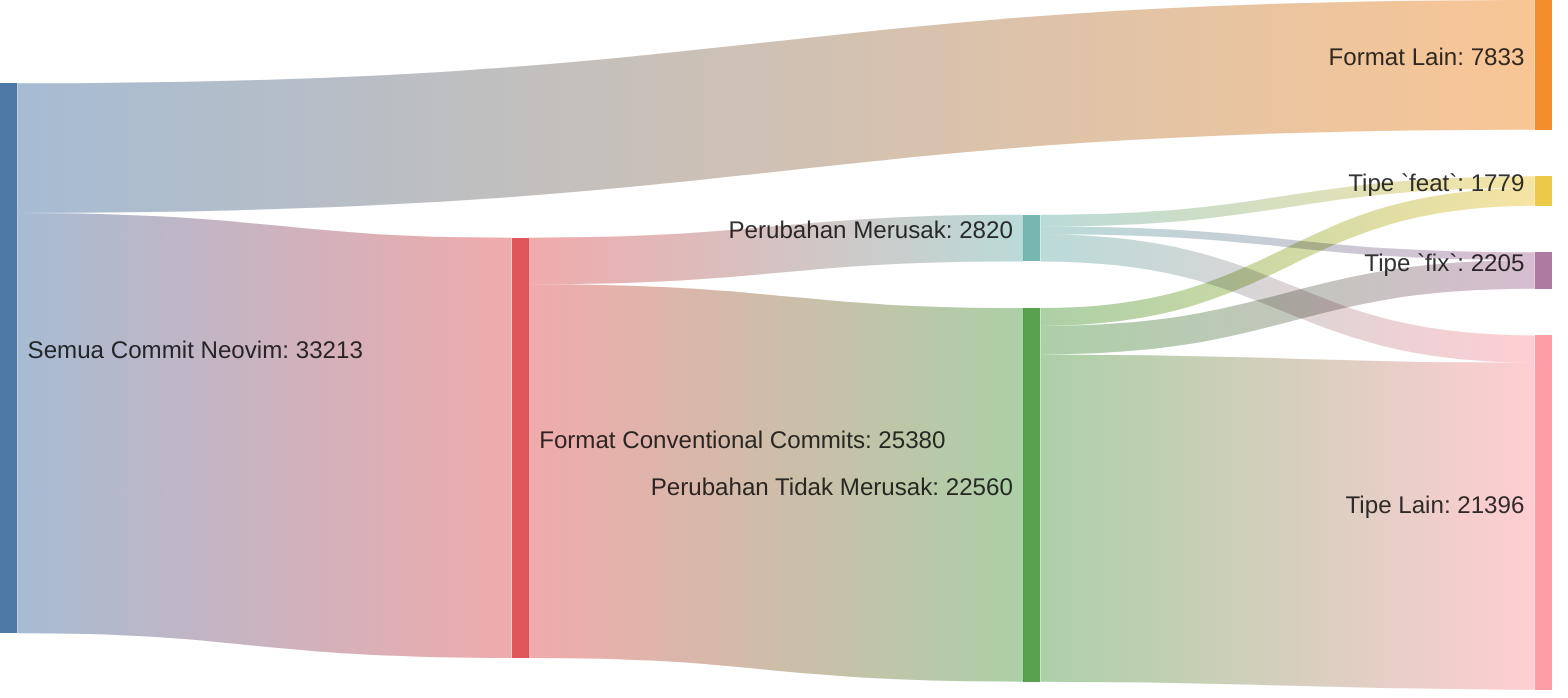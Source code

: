 ---
config:
    sankey:
        width: 900
---
sankey-beta

Semua Commit Neovim:, Format Lain:, 7833
Semua Commit Neovim:, Format Conventional Commits:, 25380

Format Conventional Commits:, Perubahan Merusak:, 2820
Format Conventional Commits:, Perubahan Tidak Merusak:, 22560

Perubahan Merusak:, Tipe `feat`:, 705
Perubahan Merusak:, Tipe `fix`:, 470
Perubahan Merusak:, Tipe Lain:, 1645

Perubahan Tidak Merusak:, Tipe `feat`:, 1074
Perubahan Tidak Merusak:, Tipe `fix`:, 1735
Perubahan Tidak Merusak:, Tipe Lain:, 19751